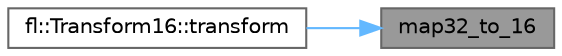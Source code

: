 digraph "map32_to_16"
{
 // INTERACTIVE_SVG=YES
 // LATEX_PDF_SIZE
  bgcolor="transparent";
  edge [fontname=Helvetica,fontsize=10,labelfontname=Helvetica,labelfontsize=10];
  node [fontname=Helvetica,fontsize=10,shape=box,height=0.2,width=0.4];
  rankdir="RL";
  Node1 [id="Node000001",label="map32_to_16",height=0.2,width=0.4,color="gray40", fillcolor="grey60", style="filled", fontcolor="black",tooltip=" "];
  Node1 -> Node2 [id="edge1_Node000001_Node000002",dir="back",color="steelblue1",style="solid",tooltip=" "];
  Node2 [id="Node000002",label="fl::Transform16::transform",height=0.2,width=0.4,color="grey40", fillcolor="white", style="filled",URL="$d0/dfa/structfl_1_1_transform16_a330fa5b714b5c5498469107d6e3596fa.html#a330fa5b714b5c5498469107d6e3596fa",tooltip=" "];
}
